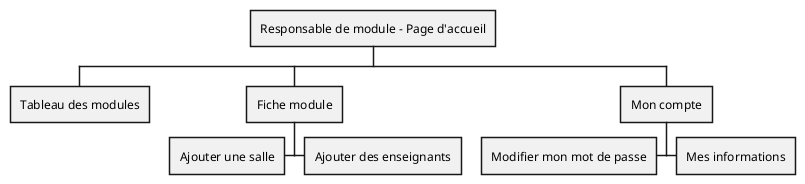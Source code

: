 @startwbs
+ Responsable de module - Page d'accueil
++ Tableau des modules
++ Fiche module
+++ Ajouter des enseignants
++- Ajouter une salle
++ Mon compte
++- Modifier mon mot de passe
+++ Mes informations
@endwbs